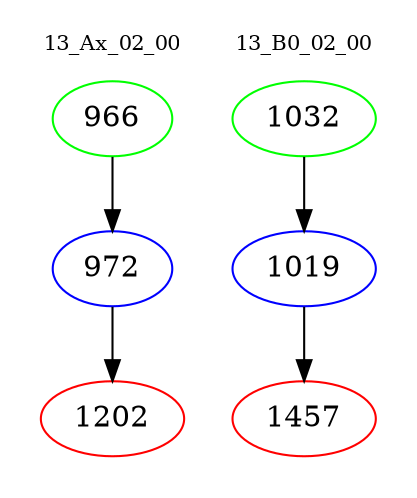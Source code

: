 digraph{
subgraph cluster_0 {
color = white
label = "13_Ax_02_00";
fontsize=10;
T0_966 [label="966", color="green"]
T0_966 -> T0_972 [color="black"]
T0_972 [label="972", color="blue"]
T0_972 -> T0_1202 [color="black"]
T0_1202 [label="1202", color="red"]
}
subgraph cluster_1 {
color = white
label = "13_B0_02_00";
fontsize=10;
T1_1032 [label="1032", color="green"]
T1_1032 -> T1_1019 [color="black"]
T1_1019 [label="1019", color="blue"]
T1_1019 -> T1_1457 [color="black"]
T1_1457 [label="1457", color="red"]
}
}
